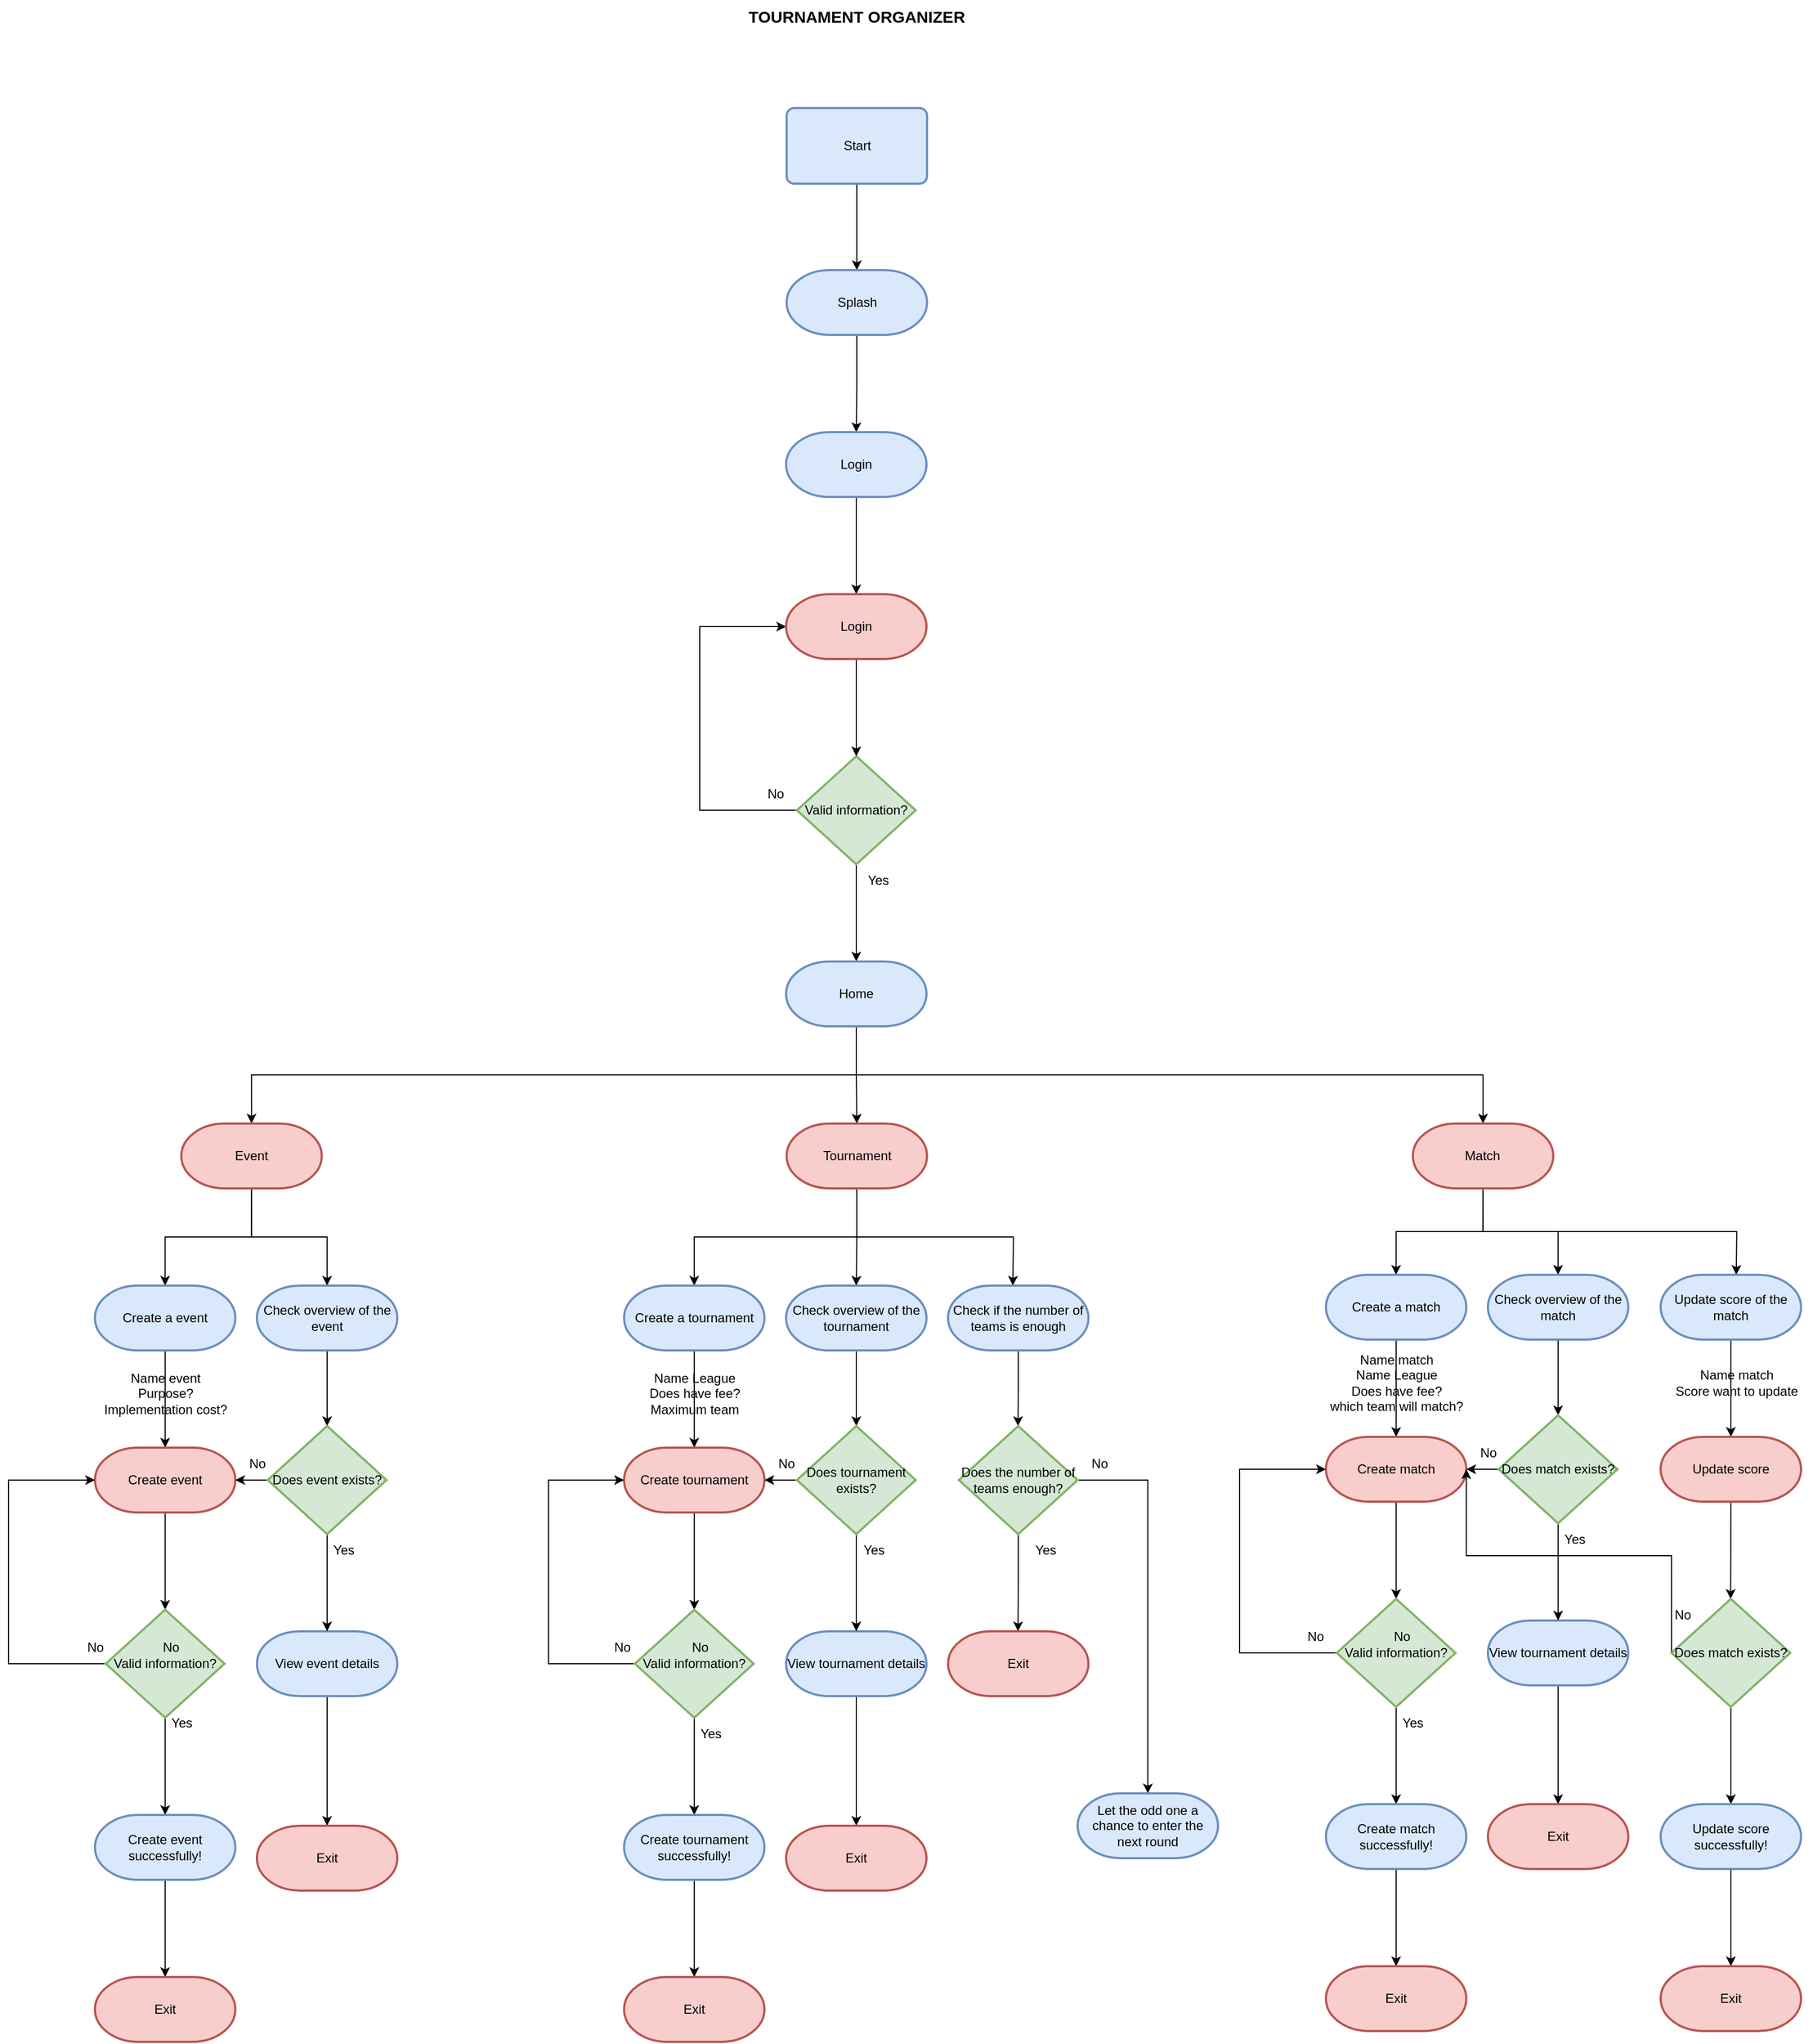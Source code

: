 <mxfile version="21.1.7" type="github">
  <diagram name="Page-1" id="GeRozXnJejvfCvaCAolX">
    <mxGraphModel dx="2537" dy="899" grid="1" gridSize="10" guides="1" tooltips="1" connect="1" arrows="1" fold="1" page="1" pageScale="1" pageWidth="850" pageHeight="1100" math="0" shadow="0">
      <root>
        <mxCell id="0" />
        <mxCell id="1" parent="0" />
        <mxCell id="VJVuNcSgWlH3RRMYubbN-1" value="&lt;span style=&quot;font-size: 15px;&quot;&gt;&lt;b&gt;TOURNAMENT ORGANIZER&lt;/b&gt;&lt;/span&gt;" style="text;whiteSpace=wrap;html=1;align=center;" vertex="1" parent="1">
          <mxGeometry x="298" y="40" width="255" height="40" as="geometry" />
        </mxCell>
        <mxCell id="VJVuNcSgWlH3RRMYubbN-7" style="edgeStyle=orthogonalEdgeStyle;rounded=0;orthogonalLoop=1;jettySize=auto;html=1;exitX=0.5;exitY=1;exitDx=0;exitDy=0;entryX=0.5;entryY=0;entryDx=0;entryDy=0;entryPerimeter=0;" edge="1" parent="1" source="VJVuNcSgWlH3RRMYubbN-2" target="VJVuNcSgWlH3RRMYubbN-3">
          <mxGeometry relative="1" as="geometry" />
        </mxCell>
        <mxCell id="VJVuNcSgWlH3RRMYubbN-2" value="Start" style="rounded=1;whiteSpace=wrap;html=1;absoluteArcSize=1;arcSize=14;strokeWidth=2;fillColor=#dae8fc;strokeColor=#6c8ebf;" vertex="1" parent="1">
          <mxGeometry x="360.5" y="140" width="130" height="70" as="geometry" />
        </mxCell>
        <mxCell id="VJVuNcSgWlH3RRMYubbN-8" style="edgeStyle=orthogonalEdgeStyle;rounded=0;orthogonalLoop=1;jettySize=auto;html=1;exitX=0.5;exitY=1;exitDx=0;exitDy=0;exitPerimeter=0;" edge="1" parent="1" source="VJVuNcSgWlH3RRMYubbN-3" target="VJVuNcSgWlH3RRMYubbN-4">
          <mxGeometry relative="1" as="geometry" />
        </mxCell>
        <mxCell id="VJVuNcSgWlH3RRMYubbN-3" value="Splash" style="strokeWidth=2;html=1;shape=mxgraph.flowchart.terminator;whiteSpace=wrap;fillColor=#dae8fc;strokeColor=#6c8ebf;" vertex="1" parent="1">
          <mxGeometry x="360.5" y="290" width="130" height="60" as="geometry" />
        </mxCell>
        <mxCell id="VJVuNcSgWlH3RRMYubbN-9" style="edgeStyle=orthogonalEdgeStyle;rounded=0;orthogonalLoop=1;jettySize=auto;html=1;exitX=0.5;exitY=1;exitDx=0;exitDy=0;exitPerimeter=0;" edge="1" parent="1" source="VJVuNcSgWlH3RRMYubbN-4" target="VJVuNcSgWlH3RRMYubbN-6">
          <mxGeometry relative="1" as="geometry" />
        </mxCell>
        <mxCell id="VJVuNcSgWlH3RRMYubbN-4" value="Login" style="strokeWidth=2;html=1;shape=mxgraph.flowchart.terminator;whiteSpace=wrap;fillColor=#dae8fc;strokeColor=#6c8ebf;" vertex="1" parent="1">
          <mxGeometry x="360" y="440" width="130" height="60" as="geometry" />
        </mxCell>
        <mxCell id="VJVuNcSgWlH3RRMYubbN-12" style="edgeStyle=orthogonalEdgeStyle;rounded=0;orthogonalLoop=1;jettySize=auto;html=1;exitX=0;exitY=0.5;exitDx=0;exitDy=0;exitPerimeter=0;entryX=0;entryY=0.5;entryDx=0;entryDy=0;entryPerimeter=0;" edge="1" parent="1" source="VJVuNcSgWlH3RRMYubbN-5" target="VJVuNcSgWlH3RRMYubbN-6">
          <mxGeometry relative="1" as="geometry">
            <Array as="points">
              <mxPoint x="280" y="790" />
              <mxPoint x="280" y="620" />
            </Array>
          </mxGeometry>
        </mxCell>
        <mxCell id="VJVuNcSgWlH3RRMYubbN-13" style="edgeStyle=orthogonalEdgeStyle;rounded=0;orthogonalLoop=1;jettySize=auto;html=1;exitX=0.5;exitY=1;exitDx=0;exitDy=0;exitPerimeter=0;entryX=0.5;entryY=0;entryDx=0;entryDy=0;entryPerimeter=0;" edge="1" parent="1" source="VJVuNcSgWlH3RRMYubbN-5" target="VJVuNcSgWlH3RRMYubbN-11">
          <mxGeometry relative="1" as="geometry" />
        </mxCell>
        <mxCell id="VJVuNcSgWlH3RRMYubbN-5" value="Valid information?" style="strokeWidth=2;html=1;shape=mxgraph.flowchart.decision;whiteSpace=wrap;fillColor=#d5e8d4;strokeColor=#82b366;" vertex="1" parent="1">
          <mxGeometry x="370" y="740" width="110" height="100" as="geometry" />
        </mxCell>
        <mxCell id="VJVuNcSgWlH3RRMYubbN-10" style="edgeStyle=orthogonalEdgeStyle;rounded=0;orthogonalLoop=1;jettySize=auto;html=1;exitX=0.5;exitY=1;exitDx=0;exitDy=0;exitPerimeter=0;entryX=0.5;entryY=0;entryDx=0;entryDy=0;entryPerimeter=0;" edge="1" parent="1" source="VJVuNcSgWlH3RRMYubbN-6" target="VJVuNcSgWlH3RRMYubbN-5">
          <mxGeometry relative="1" as="geometry" />
        </mxCell>
        <mxCell id="VJVuNcSgWlH3RRMYubbN-6" value="Login" style="strokeWidth=2;html=1;shape=mxgraph.flowchart.terminator;whiteSpace=wrap;fillColor=#f8cecc;strokeColor=#b85450;" vertex="1" parent="1">
          <mxGeometry x="360" y="590" width="130" height="60" as="geometry" />
        </mxCell>
        <mxCell id="VJVuNcSgWlH3RRMYubbN-19" style="edgeStyle=orthogonalEdgeStyle;rounded=0;orthogonalLoop=1;jettySize=auto;html=1;exitX=0.5;exitY=1;exitDx=0;exitDy=0;exitPerimeter=0;" edge="1" parent="1" source="VJVuNcSgWlH3RRMYubbN-11" target="VJVuNcSgWlH3RRMYubbN-17">
          <mxGeometry relative="1" as="geometry" />
        </mxCell>
        <mxCell id="VJVuNcSgWlH3RRMYubbN-98" style="edgeStyle=orthogonalEdgeStyle;rounded=0;orthogonalLoop=1;jettySize=auto;html=1;exitX=0.5;exitY=1;exitDx=0;exitDy=0;exitPerimeter=0;entryX=0.5;entryY=0;entryDx=0;entryDy=0;entryPerimeter=0;" edge="1" parent="1" source="VJVuNcSgWlH3RRMYubbN-11" target="VJVuNcSgWlH3RRMYubbN-72">
          <mxGeometry relative="1" as="geometry" />
        </mxCell>
        <mxCell id="VJVuNcSgWlH3RRMYubbN-126" style="edgeStyle=orthogonalEdgeStyle;rounded=0;orthogonalLoop=1;jettySize=auto;html=1;exitX=0.5;exitY=1;exitDx=0;exitDy=0;exitPerimeter=0;" edge="1" parent="1" source="VJVuNcSgWlH3RRMYubbN-11" target="VJVuNcSgWlH3RRMYubbN-101">
          <mxGeometry relative="1" as="geometry" />
        </mxCell>
        <mxCell id="VJVuNcSgWlH3RRMYubbN-11" value="Home" style="strokeWidth=2;html=1;shape=mxgraph.flowchart.terminator;whiteSpace=wrap;fillColor=#dae8fc;strokeColor=#6c8ebf;" vertex="1" parent="1">
          <mxGeometry x="360" y="930" width="130" height="60" as="geometry" />
        </mxCell>
        <mxCell id="VJVuNcSgWlH3RRMYubbN-14" value="No" style="text;html=1;align=center;verticalAlign=middle;resizable=0;points=[];autosize=1;strokeColor=none;fillColor=none;" vertex="1" parent="1">
          <mxGeometry x="330" y="760" width="40" height="30" as="geometry" />
        </mxCell>
        <mxCell id="VJVuNcSgWlH3RRMYubbN-15" value="Yes" style="text;html=1;align=center;verticalAlign=middle;resizable=0;points=[];autosize=1;strokeColor=none;fillColor=none;" vertex="1" parent="1">
          <mxGeometry x="425" y="840" width="40" height="30" as="geometry" />
        </mxCell>
        <mxCell id="VJVuNcSgWlH3RRMYubbN-57" style="edgeStyle=orthogonalEdgeStyle;rounded=0;orthogonalLoop=1;jettySize=auto;html=1;exitX=0.5;exitY=1;exitDx=0;exitDy=0;exitPerimeter=0;" edge="1" parent="1" source="VJVuNcSgWlH3RRMYubbN-17" target="VJVuNcSgWlH3RRMYubbN-23">
          <mxGeometry relative="1" as="geometry" />
        </mxCell>
        <mxCell id="VJVuNcSgWlH3RRMYubbN-146" style="edgeStyle=orthogonalEdgeStyle;rounded=0;orthogonalLoop=1;jettySize=auto;html=1;exitX=0.5;exitY=1;exitDx=0;exitDy=0;exitPerimeter=0;" edge="1" parent="1" source="VJVuNcSgWlH3RRMYubbN-17" target="VJVuNcSgWlH3RRMYubbN-58">
          <mxGeometry relative="1" as="geometry" />
        </mxCell>
        <mxCell id="VJVuNcSgWlH3RRMYubbN-147" style="edgeStyle=orthogonalEdgeStyle;rounded=0;orthogonalLoop=1;jettySize=auto;html=1;exitX=0.5;exitY=1;exitDx=0;exitDy=0;exitPerimeter=0;" edge="1" parent="1" source="VJVuNcSgWlH3RRMYubbN-17">
          <mxGeometry relative="1" as="geometry">
            <mxPoint x="570" y="1230" as="targetPoint" />
          </mxGeometry>
        </mxCell>
        <mxCell id="VJVuNcSgWlH3RRMYubbN-17" value="Tournament" style="strokeWidth=2;html=1;shape=mxgraph.flowchart.terminator;whiteSpace=wrap;fillColor=#f8cecc;strokeColor=#b85450;" vertex="1" parent="1">
          <mxGeometry x="360.5" y="1080" width="130" height="60" as="geometry" />
        </mxCell>
        <mxCell id="VJVuNcSgWlH3RRMYubbN-25" style="edgeStyle=orthogonalEdgeStyle;rounded=0;orthogonalLoop=1;jettySize=auto;html=1;exitX=0.5;exitY=1;exitDx=0;exitDy=0;exitPerimeter=0;entryX=0.5;entryY=0;entryDx=0;entryDy=0;entryPerimeter=0;" edge="1" parent="1" source="VJVuNcSgWlH3RRMYubbN-23" target="VJVuNcSgWlH3RRMYubbN-24">
          <mxGeometry relative="1" as="geometry" />
        </mxCell>
        <mxCell id="VJVuNcSgWlH3RRMYubbN-23" value="Create a tournament" style="strokeWidth=2;html=1;shape=mxgraph.flowchart.terminator;whiteSpace=wrap;fillColor=#dae8fc;strokeColor=#6c8ebf;" vertex="1" parent="1">
          <mxGeometry x="209.94" y="1230" width="130" height="60" as="geometry" />
        </mxCell>
        <mxCell id="VJVuNcSgWlH3RRMYubbN-28" style="edgeStyle=orthogonalEdgeStyle;rounded=0;orthogonalLoop=1;jettySize=auto;html=1;exitX=0.5;exitY=1;exitDx=0;exitDy=0;exitPerimeter=0;" edge="1" parent="1" source="VJVuNcSgWlH3RRMYubbN-24" target="VJVuNcSgWlH3RRMYubbN-27">
          <mxGeometry relative="1" as="geometry" />
        </mxCell>
        <mxCell id="VJVuNcSgWlH3RRMYubbN-24" value="Create tournament" style="strokeWidth=2;html=1;shape=mxgraph.flowchart.terminator;whiteSpace=wrap;fillColor=#f8cecc;strokeColor=#b85450;" vertex="1" parent="1">
          <mxGeometry x="209.94" y="1380" width="130" height="60" as="geometry" />
        </mxCell>
        <mxCell id="VJVuNcSgWlH3RRMYubbN-26" value="Name League&lt;br&gt;Does have fee?&lt;br&gt;Maximum team" style="text;html=1;align=center;verticalAlign=middle;resizable=0;points=[];autosize=1;strokeColor=none;fillColor=none;" vertex="1" parent="1">
          <mxGeometry x="219.94" y="1300" width="110" height="60" as="geometry" />
        </mxCell>
        <mxCell id="VJVuNcSgWlH3RRMYubbN-32" style="edgeStyle=orthogonalEdgeStyle;rounded=0;orthogonalLoop=1;jettySize=auto;html=1;exitX=0.5;exitY=1;exitDx=0;exitDy=0;exitPerimeter=0;" edge="1" parent="1" source="VJVuNcSgWlH3RRMYubbN-27" target="VJVuNcSgWlH3RRMYubbN-31">
          <mxGeometry relative="1" as="geometry" />
        </mxCell>
        <mxCell id="VJVuNcSgWlH3RRMYubbN-96" style="edgeStyle=orthogonalEdgeStyle;rounded=0;orthogonalLoop=1;jettySize=auto;html=1;exitX=0;exitY=0.5;exitDx=0;exitDy=0;exitPerimeter=0;entryX=0;entryY=0.5;entryDx=0;entryDy=0;entryPerimeter=0;" edge="1" parent="1" source="VJVuNcSgWlH3RRMYubbN-27" target="VJVuNcSgWlH3RRMYubbN-24">
          <mxGeometry relative="1" as="geometry">
            <Array as="points">
              <mxPoint x="139.94" y="1580" />
              <mxPoint x="139.94" y="1410" />
            </Array>
          </mxGeometry>
        </mxCell>
        <mxCell id="VJVuNcSgWlH3RRMYubbN-27" value="Valid information?" style="strokeWidth=2;html=1;shape=mxgraph.flowchart.decision;whiteSpace=wrap;fillColor=#d5e8d4;strokeColor=#82b366;" vertex="1" parent="1">
          <mxGeometry x="219.94" y="1530" width="110" height="100" as="geometry" />
        </mxCell>
        <mxCell id="VJVuNcSgWlH3RRMYubbN-30" value="No" style="text;html=1;align=center;verticalAlign=middle;resizable=0;points=[];autosize=1;strokeColor=none;fillColor=none;" vertex="1" parent="1">
          <mxGeometry x="259.94" y="1550" width="40" height="30" as="geometry" />
        </mxCell>
        <mxCell id="VJVuNcSgWlH3RRMYubbN-55" style="edgeStyle=orthogonalEdgeStyle;rounded=0;orthogonalLoop=1;jettySize=auto;html=1;exitX=0.5;exitY=1;exitDx=0;exitDy=0;exitPerimeter=0;entryX=0.5;entryY=0;entryDx=0;entryDy=0;entryPerimeter=0;" edge="1" parent="1" source="VJVuNcSgWlH3RRMYubbN-31" target="VJVuNcSgWlH3RRMYubbN-35">
          <mxGeometry relative="1" as="geometry" />
        </mxCell>
        <mxCell id="VJVuNcSgWlH3RRMYubbN-31" value="Create tournament successfully!" style="strokeWidth=2;html=1;shape=mxgraph.flowchart.terminator;whiteSpace=wrap;fillColor=#dae8fc;strokeColor=#6c8ebf;" vertex="1" parent="1">
          <mxGeometry x="209.94" y="1720" width="130" height="60" as="geometry" />
        </mxCell>
        <mxCell id="VJVuNcSgWlH3RRMYubbN-33" value="Yes" style="text;html=1;align=center;verticalAlign=middle;resizable=0;points=[];autosize=1;strokeColor=none;fillColor=none;" vertex="1" parent="1">
          <mxGeometry x="269.94" y="1630" width="40" height="30" as="geometry" />
        </mxCell>
        <mxCell id="VJVuNcSgWlH3RRMYubbN-35" value="Exit" style="strokeWidth=2;html=1;shape=mxgraph.flowchart.terminator;whiteSpace=wrap;fillColor=#f8cecc;strokeColor=#b85450;" vertex="1" parent="1">
          <mxGeometry x="209.94" y="1870" width="130" height="60" as="geometry" />
        </mxCell>
        <mxCell id="VJVuNcSgWlH3RRMYubbN-63" style="edgeStyle=orthogonalEdgeStyle;rounded=0;orthogonalLoop=1;jettySize=auto;html=1;exitX=0.5;exitY=1;exitDx=0;exitDy=0;exitPerimeter=0;entryX=0.5;entryY=0;entryDx=0;entryDy=0;entryPerimeter=0;" edge="1" parent="1" source="VJVuNcSgWlH3RRMYubbN-58" target="VJVuNcSgWlH3RRMYubbN-62">
          <mxGeometry relative="1" as="geometry" />
        </mxCell>
        <mxCell id="VJVuNcSgWlH3RRMYubbN-58" value="Check overview of the tournament" style="strokeWidth=2;html=1;shape=mxgraph.flowchart.terminator;whiteSpace=wrap;fillColor=#dae8fc;strokeColor=#6c8ebf;" vertex="1" parent="1">
          <mxGeometry x="360" y="1230" width="130" height="60" as="geometry" />
        </mxCell>
        <mxCell id="VJVuNcSgWlH3RRMYubbN-69" style="edgeStyle=orthogonalEdgeStyle;rounded=0;orthogonalLoop=1;jettySize=auto;html=1;entryX=0.5;entryY=0;entryDx=0;entryDy=0;entryPerimeter=0;" edge="1" parent="1" source="VJVuNcSgWlH3RRMYubbN-60" target="VJVuNcSgWlH3RRMYubbN-68">
          <mxGeometry relative="1" as="geometry" />
        </mxCell>
        <mxCell id="VJVuNcSgWlH3RRMYubbN-60" value="View tournament details" style="strokeWidth=2;html=1;shape=mxgraph.flowchart.terminator;whiteSpace=wrap;fillColor=#dae8fc;strokeColor=#6c8ebf;" vertex="1" parent="1">
          <mxGeometry x="360" y="1550" width="130" height="60" as="geometry" />
        </mxCell>
        <mxCell id="VJVuNcSgWlH3RRMYubbN-64" style="edgeStyle=orthogonalEdgeStyle;rounded=0;orthogonalLoop=1;jettySize=auto;html=1;exitX=0.5;exitY=1;exitDx=0;exitDy=0;exitPerimeter=0;" edge="1" parent="1" source="VJVuNcSgWlH3RRMYubbN-62" target="VJVuNcSgWlH3RRMYubbN-60">
          <mxGeometry relative="1" as="geometry" />
        </mxCell>
        <mxCell id="VJVuNcSgWlH3RRMYubbN-65" style="edgeStyle=orthogonalEdgeStyle;rounded=0;orthogonalLoop=1;jettySize=auto;html=1;exitX=0;exitY=0.5;exitDx=0;exitDy=0;exitPerimeter=0;entryX=1;entryY=0.5;entryDx=0;entryDy=0;entryPerimeter=0;" edge="1" parent="1" source="VJVuNcSgWlH3RRMYubbN-62" target="VJVuNcSgWlH3RRMYubbN-24">
          <mxGeometry relative="1" as="geometry" />
        </mxCell>
        <mxCell id="VJVuNcSgWlH3RRMYubbN-62" value="Does tournament exists?" style="strokeWidth=2;html=1;shape=mxgraph.flowchart.decision;whiteSpace=wrap;fillColor=#d5e8d4;strokeColor=#82b366;" vertex="1" parent="1">
          <mxGeometry x="370" y="1360" width="110" height="100" as="geometry" />
        </mxCell>
        <mxCell id="VJVuNcSgWlH3RRMYubbN-66" value="No" style="text;html=1;align=center;verticalAlign=middle;resizable=0;points=[];autosize=1;strokeColor=none;fillColor=none;" vertex="1" parent="1">
          <mxGeometry x="339.94" y="1380" width="40" height="30" as="geometry" />
        </mxCell>
        <mxCell id="VJVuNcSgWlH3RRMYubbN-67" value="Yes" style="text;html=1;align=center;verticalAlign=middle;resizable=0;points=[];autosize=1;strokeColor=none;fillColor=none;" vertex="1" parent="1">
          <mxGeometry x="420.5" y="1460" width="40" height="30" as="geometry" />
        </mxCell>
        <mxCell id="VJVuNcSgWlH3RRMYubbN-68" value="Exit" style="strokeWidth=2;html=1;shape=mxgraph.flowchart.terminator;whiteSpace=wrap;fillColor=#f8cecc;strokeColor=#b85450;" vertex="1" parent="1">
          <mxGeometry x="360" y="1730" width="130" height="60" as="geometry" />
        </mxCell>
        <mxCell id="VJVuNcSgWlH3RRMYubbN-70" style="edgeStyle=orthogonalEdgeStyle;rounded=0;orthogonalLoop=1;jettySize=auto;html=1;exitX=0.5;exitY=1;exitDx=0;exitDy=0;exitPerimeter=0;" edge="1" parent="1" source="VJVuNcSgWlH3RRMYubbN-72" target="VJVuNcSgWlH3RRMYubbN-74">
          <mxGeometry relative="1" as="geometry" />
        </mxCell>
        <mxCell id="VJVuNcSgWlH3RRMYubbN-71" style="edgeStyle=orthogonalEdgeStyle;rounded=0;orthogonalLoop=1;jettySize=auto;html=1;exitX=0.5;exitY=1;exitDx=0;exitDy=0;exitPerimeter=0;" edge="1" parent="1" source="VJVuNcSgWlH3RRMYubbN-72" target="VJVuNcSgWlH3RRMYubbN-87">
          <mxGeometry relative="1" as="geometry" />
        </mxCell>
        <mxCell id="VJVuNcSgWlH3RRMYubbN-72" value="Event" style="strokeWidth=2;html=1;shape=mxgraph.flowchart.terminator;whiteSpace=wrap;fillColor=#f8cecc;strokeColor=#b85450;" vertex="1" parent="1">
          <mxGeometry x="-200.06" y="1080" width="130" height="60" as="geometry" />
        </mxCell>
        <mxCell id="VJVuNcSgWlH3RRMYubbN-73" style="edgeStyle=orthogonalEdgeStyle;rounded=0;orthogonalLoop=1;jettySize=auto;html=1;exitX=0.5;exitY=1;exitDx=0;exitDy=0;exitPerimeter=0;entryX=0.5;entryY=0;entryDx=0;entryDy=0;entryPerimeter=0;" edge="1" parent="1" source="VJVuNcSgWlH3RRMYubbN-74" target="VJVuNcSgWlH3RRMYubbN-76">
          <mxGeometry relative="1" as="geometry" />
        </mxCell>
        <mxCell id="VJVuNcSgWlH3RRMYubbN-74" value="Create a event" style="strokeWidth=2;html=1;shape=mxgraph.flowchart.terminator;whiteSpace=wrap;fillColor=#dae8fc;strokeColor=#6c8ebf;" vertex="1" parent="1">
          <mxGeometry x="-280.06" y="1230" width="130" height="60" as="geometry" />
        </mxCell>
        <mxCell id="VJVuNcSgWlH3RRMYubbN-75" style="edgeStyle=orthogonalEdgeStyle;rounded=0;orthogonalLoop=1;jettySize=auto;html=1;exitX=0.5;exitY=1;exitDx=0;exitDy=0;exitPerimeter=0;" edge="1" parent="1" source="VJVuNcSgWlH3RRMYubbN-76" target="VJVuNcSgWlH3RRMYubbN-80">
          <mxGeometry relative="1" as="geometry" />
        </mxCell>
        <mxCell id="VJVuNcSgWlH3RRMYubbN-76" value="Create event" style="strokeWidth=2;html=1;shape=mxgraph.flowchart.terminator;whiteSpace=wrap;fillColor=#f8cecc;strokeColor=#b85450;" vertex="1" parent="1">
          <mxGeometry x="-280.06" y="1380" width="130" height="60" as="geometry" />
        </mxCell>
        <mxCell id="VJVuNcSgWlH3RRMYubbN-77" value="Name event&lt;br&gt;Purpose?&lt;br&gt;Implementation cost?" style="text;html=1;align=center;verticalAlign=middle;resizable=0;points=[];autosize=1;strokeColor=none;fillColor=none;" vertex="1" parent="1">
          <mxGeometry x="-285.06" y="1300" width="140" height="60" as="geometry" />
        </mxCell>
        <mxCell id="VJVuNcSgWlH3RRMYubbN-78" style="edgeStyle=orthogonalEdgeStyle;rounded=0;orthogonalLoop=1;jettySize=auto;html=1;exitX=0;exitY=0.5;exitDx=0;exitDy=0;exitPerimeter=0;entryX=0;entryY=0.5;entryDx=0;entryDy=0;entryPerimeter=0;" edge="1" parent="1" source="VJVuNcSgWlH3RRMYubbN-80" target="VJVuNcSgWlH3RRMYubbN-76">
          <mxGeometry relative="1" as="geometry">
            <Array as="points">
              <mxPoint x="-360.06" y="1580" />
              <mxPoint x="-360.06" y="1410" />
            </Array>
          </mxGeometry>
        </mxCell>
        <mxCell id="VJVuNcSgWlH3RRMYubbN-79" style="edgeStyle=orthogonalEdgeStyle;rounded=0;orthogonalLoop=1;jettySize=auto;html=1;exitX=0.5;exitY=1;exitDx=0;exitDy=0;exitPerimeter=0;" edge="1" parent="1" source="VJVuNcSgWlH3RRMYubbN-80" target="VJVuNcSgWlH3RRMYubbN-83">
          <mxGeometry relative="1" as="geometry" />
        </mxCell>
        <mxCell id="VJVuNcSgWlH3RRMYubbN-80" value="Valid information?" style="strokeWidth=2;html=1;shape=mxgraph.flowchart.decision;whiteSpace=wrap;fillColor=#d5e8d4;strokeColor=#82b366;" vertex="1" parent="1">
          <mxGeometry x="-270.06" y="1530" width="110" height="100" as="geometry" />
        </mxCell>
        <mxCell id="VJVuNcSgWlH3RRMYubbN-81" value="No" style="text;html=1;align=center;verticalAlign=middle;resizable=0;points=[];autosize=1;strokeColor=none;fillColor=none;" vertex="1" parent="1">
          <mxGeometry x="-230.06" y="1550" width="40" height="30" as="geometry" />
        </mxCell>
        <mxCell id="VJVuNcSgWlH3RRMYubbN-82" style="edgeStyle=orthogonalEdgeStyle;rounded=0;orthogonalLoop=1;jettySize=auto;html=1;exitX=0.5;exitY=1;exitDx=0;exitDy=0;exitPerimeter=0;entryX=0.5;entryY=0;entryDx=0;entryDy=0;entryPerimeter=0;" edge="1" parent="1" source="VJVuNcSgWlH3RRMYubbN-83" target="VJVuNcSgWlH3RRMYubbN-85">
          <mxGeometry relative="1" as="geometry" />
        </mxCell>
        <mxCell id="VJVuNcSgWlH3RRMYubbN-83" value="Create event successfully!" style="strokeWidth=2;html=1;shape=mxgraph.flowchart.terminator;whiteSpace=wrap;fillColor=#dae8fc;strokeColor=#6c8ebf;" vertex="1" parent="1">
          <mxGeometry x="-280.06" y="1720" width="130" height="60" as="geometry" />
        </mxCell>
        <mxCell id="VJVuNcSgWlH3RRMYubbN-84" value="Yes" style="text;html=1;align=center;verticalAlign=middle;resizable=0;points=[];autosize=1;strokeColor=none;fillColor=none;" vertex="1" parent="1">
          <mxGeometry x="-220.06" y="1620" width="40" height="30" as="geometry" />
        </mxCell>
        <mxCell id="VJVuNcSgWlH3RRMYubbN-85" value="Exit" style="strokeWidth=2;html=1;shape=mxgraph.flowchart.terminator;whiteSpace=wrap;fillColor=#f8cecc;strokeColor=#b85450;" vertex="1" parent="1">
          <mxGeometry x="-280.06" y="1870" width="130" height="60" as="geometry" />
        </mxCell>
        <mxCell id="VJVuNcSgWlH3RRMYubbN-86" style="edgeStyle=orthogonalEdgeStyle;rounded=0;orthogonalLoop=1;jettySize=auto;html=1;exitX=0.5;exitY=1;exitDx=0;exitDy=0;exitPerimeter=0;entryX=0.5;entryY=0;entryDx=0;entryDy=0;entryPerimeter=0;" edge="1" parent="1" source="VJVuNcSgWlH3RRMYubbN-87" target="VJVuNcSgWlH3RRMYubbN-92">
          <mxGeometry relative="1" as="geometry" />
        </mxCell>
        <mxCell id="VJVuNcSgWlH3RRMYubbN-87" value="Check overview of the event" style="strokeWidth=2;html=1;shape=mxgraph.flowchart.terminator;whiteSpace=wrap;fillColor=#dae8fc;strokeColor=#6c8ebf;" vertex="1" parent="1">
          <mxGeometry x="-130.06" y="1230" width="130" height="60" as="geometry" />
        </mxCell>
        <mxCell id="VJVuNcSgWlH3RRMYubbN-88" style="edgeStyle=orthogonalEdgeStyle;rounded=0;orthogonalLoop=1;jettySize=auto;html=1;entryX=0.5;entryY=0;entryDx=0;entryDy=0;entryPerimeter=0;" edge="1" parent="1" source="VJVuNcSgWlH3RRMYubbN-89" target="VJVuNcSgWlH3RRMYubbN-95">
          <mxGeometry relative="1" as="geometry" />
        </mxCell>
        <mxCell id="VJVuNcSgWlH3RRMYubbN-89" value="View event details" style="strokeWidth=2;html=1;shape=mxgraph.flowchart.terminator;whiteSpace=wrap;fillColor=#dae8fc;strokeColor=#6c8ebf;" vertex="1" parent="1">
          <mxGeometry x="-130.06" y="1550" width="130" height="60" as="geometry" />
        </mxCell>
        <mxCell id="VJVuNcSgWlH3RRMYubbN-90" style="edgeStyle=orthogonalEdgeStyle;rounded=0;orthogonalLoop=1;jettySize=auto;html=1;exitX=0.5;exitY=1;exitDx=0;exitDy=0;exitPerimeter=0;" edge="1" parent="1" source="VJVuNcSgWlH3RRMYubbN-92" target="VJVuNcSgWlH3RRMYubbN-89">
          <mxGeometry relative="1" as="geometry" />
        </mxCell>
        <mxCell id="VJVuNcSgWlH3RRMYubbN-91" style="edgeStyle=orthogonalEdgeStyle;rounded=0;orthogonalLoop=1;jettySize=auto;html=1;exitX=0;exitY=0.5;exitDx=0;exitDy=0;exitPerimeter=0;entryX=1;entryY=0.5;entryDx=0;entryDy=0;entryPerimeter=0;" edge="1" parent="1" source="VJVuNcSgWlH3RRMYubbN-92" target="VJVuNcSgWlH3RRMYubbN-76">
          <mxGeometry relative="1" as="geometry" />
        </mxCell>
        <mxCell id="VJVuNcSgWlH3RRMYubbN-92" value="Does event exists?" style="strokeWidth=2;html=1;shape=mxgraph.flowchart.decision;whiteSpace=wrap;fillColor=#d5e8d4;strokeColor=#82b366;" vertex="1" parent="1">
          <mxGeometry x="-120.06" y="1360" width="110" height="100" as="geometry" />
        </mxCell>
        <mxCell id="VJVuNcSgWlH3RRMYubbN-93" value="No" style="text;html=1;align=center;verticalAlign=middle;resizable=0;points=[];autosize=1;strokeColor=none;fillColor=none;" vertex="1" parent="1">
          <mxGeometry x="-150.06" y="1380" width="40" height="30" as="geometry" />
        </mxCell>
        <mxCell id="VJVuNcSgWlH3RRMYubbN-94" value="Yes" style="text;html=1;align=center;verticalAlign=middle;resizable=0;points=[];autosize=1;strokeColor=none;fillColor=none;" vertex="1" parent="1">
          <mxGeometry x="-69.56" y="1460" width="40" height="30" as="geometry" />
        </mxCell>
        <mxCell id="VJVuNcSgWlH3RRMYubbN-95" value="Exit" style="strokeWidth=2;html=1;shape=mxgraph.flowchart.terminator;whiteSpace=wrap;fillColor=#f8cecc;strokeColor=#b85450;" vertex="1" parent="1">
          <mxGeometry x="-130.06" y="1730" width="130" height="60" as="geometry" />
        </mxCell>
        <mxCell id="VJVuNcSgWlH3RRMYubbN-97" value="No" style="text;html=1;align=center;verticalAlign=middle;resizable=0;points=[];autosize=1;strokeColor=none;fillColor=none;" vertex="1" parent="1">
          <mxGeometry x="187.94" y="1550" width="40" height="30" as="geometry" />
        </mxCell>
        <mxCell id="VJVuNcSgWlH3RRMYubbN-99" style="edgeStyle=orthogonalEdgeStyle;rounded=0;orthogonalLoop=1;jettySize=auto;html=1;exitX=0.5;exitY=1;exitDx=0;exitDy=0;exitPerimeter=0;" edge="1" parent="1" source="VJVuNcSgWlH3RRMYubbN-101" target="VJVuNcSgWlH3RRMYubbN-103">
          <mxGeometry relative="1" as="geometry" />
        </mxCell>
        <mxCell id="VJVuNcSgWlH3RRMYubbN-100" style="edgeStyle=orthogonalEdgeStyle;rounded=0;orthogonalLoop=1;jettySize=auto;html=1;exitX=0.5;exitY=1;exitDx=0;exitDy=0;exitPerimeter=0;" edge="1" parent="1" source="VJVuNcSgWlH3RRMYubbN-101" target="VJVuNcSgWlH3RRMYubbN-116">
          <mxGeometry relative="1" as="geometry" />
        </mxCell>
        <mxCell id="VJVuNcSgWlH3RRMYubbN-129" style="edgeStyle=orthogonalEdgeStyle;rounded=0;orthogonalLoop=1;jettySize=auto;html=1;exitX=0.5;exitY=1;exitDx=0;exitDy=0;exitPerimeter=0;" edge="1" parent="1" source="VJVuNcSgWlH3RRMYubbN-101">
          <mxGeometry relative="1" as="geometry">
            <mxPoint x="1239.94" y="1220" as="targetPoint" />
          </mxGeometry>
        </mxCell>
        <mxCell id="VJVuNcSgWlH3RRMYubbN-101" value="Match" style="strokeWidth=2;html=1;shape=mxgraph.flowchart.terminator;whiteSpace=wrap;fillColor=#f8cecc;strokeColor=#b85450;" vertex="1" parent="1">
          <mxGeometry x="940.44" y="1080" width="130" height="60" as="geometry" />
        </mxCell>
        <mxCell id="VJVuNcSgWlH3RRMYubbN-102" style="edgeStyle=orthogonalEdgeStyle;rounded=0;orthogonalLoop=1;jettySize=auto;html=1;exitX=0.5;exitY=1;exitDx=0;exitDy=0;exitPerimeter=0;entryX=0.5;entryY=0;entryDx=0;entryDy=0;entryPerimeter=0;" edge="1" parent="1" source="VJVuNcSgWlH3RRMYubbN-103" target="VJVuNcSgWlH3RRMYubbN-105">
          <mxGeometry relative="1" as="geometry" />
        </mxCell>
        <mxCell id="VJVuNcSgWlH3RRMYubbN-103" value="Create a match" style="strokeWidth=2;html=1;shape=mxgraph.flowchart.terminator;whiteSpace=wrap;fillColor=#dae8fc;strokeColor=#6c8ebf;" vertex="1" parent="1">
          <mxGeometry x="859.94" y="1220" width="130" height="60" as="geometry" />
        </mxCell>
        <mxCell id="VJVuNcSgWlH3RRMYubbN-104" style="edgeStyle=orthogonalEdgeStyle;rounded=0;orthogonalLoop=1;jettySize=auto;html=1;exitX=0.5;exitY=1;exitDx=0;exitDy=0;exitPerimeter=0;" edge="1" parent="1" source="VJVuNcSgWlH3RRMYubbN-105" target="VJVuNcSgWlH3RRMYubbN-109">
          <mxGeometry relative="1" as="geometry" />
        </mxCell>
        <mxCell id="VJVuNcSgWlH3RRMYubbN-105" value="Create match" style="strokeWidth=2;html=1;shape=mxgraph.flowchart.terminator;whiteSpace=wrap;fillColor=#f8cecc;strokeColor=#b85450;" vertex="1" parent="1">
          <mxGeometry x="859.94" y="1370" width="130" height="60" as="geometry" />
        </mxCell>
        <mxCell id="VJVuNcSgWlH3RRMYubbN-106" value="Name match&lt;br&gt;Name League&lt;br&gt;Does have fee?&lt;br&gt;which team will match?" style="text;html=1;align=center;verticalAlign=middle;resizable=0;points=[];autosize=1;strokeColor=none;fillColor=none;" vertex="1" parent="1">
          <mxGeometry x="849.94" y="1285" width="150" height="70" as="geometry" />
        </mxCell>
        <mxCell id="VJVuNcSgWlH3RRMYubbN-107" style="edgeStyle=orthogonalEdgeStyle;rounded=0;orthogonalLoop=1;jettySize=auto;html=1;exitX=0;exitY=0.5;exitDx=0;exitDy=0;exitPerimeter=0;entryX=0;entryY=0.5;entryDx=0;entryDy=0;entryPerimeter=0;" edge="1" parent="1" source="VJVuNcSgWlH3RRMYubbN-109" target="VJVuNcSgWlH3RRMYubbN-105">
          <mxGeometry relative="1" as="geometry">
            <Array as="points">
              <mxPoint x="779.94" y="1570" />
              <mxPoint x="779.94" y="1400" />
            </Array>
          </mxGeometry>
        </mxCell>
        <mxCell id="VJVuNcSgWlH3RRMYubbN-108" style="edgeStyle=orthogonalEdgeStyle;rounded=0;orthogonalLoop=1;jettySize=auto;html=1;exitX=0.5;exitY=1;exitDx=0;exitDy=0;exitPerimeter=0;" edge="1" parent="1" source="VJVuNcSgWlH3RRMYubbN-109" target="VJVuNcSgWlH3RRMYubbN-112">
          <mxGeometry relative="1" as="geometry" />
        </mxCell>
        <mxCell id="VJVuNcSgWlH3RRMYubbN-109" value="Valid information?" style="strokeWidth=2;html=1;shape=mxgraph.flowchart.decision;whiteSpace=wrap;fillColor=#d5e8d4;strokeColor=#82b366;" vertex="1" parent="1">
          <mxGeometry x="869.94" y="1520" width="110" height="100" as="geometry" />
        </mxCell>
        <mxCell id="VJVuNcSgWlH3RRMYubbN-110" value="No" style="text;html=1;align=center;verticalAlign=middle;resizable=0;points=[];autosize=1;strokeColor=none;fillColor=none;" vertex="1" parent="1">
          <mxGeometry x="909.94" y="1540" width="40" height="30" as="geometry" />
        </mxCell>
        <mxCell id="VJVuNcSgWlH3RRMYubbN-111" style="edgeStyle=orthogonalEdgeStyle;rounded=0;orthogonalLoop=1;jettySize=auto;html=1;exitX=0.5;exitY=1;exitDx=0;exitDy=0;exitPerimeter=0;entryX=0.5;entryY=0;entryDx=0;entryDy=0;entryPerimeter=0;" edge="1" parent="1" source="VJVuNcSgWlH3RRMYubbN-112" target="VJVuNcSgWlH3RRMYubbN-114">
          <mxGeometry relative="1" as="geometry" />
        </mxCell>
        <mxCell id="VJVuNcSgWlH3RRMYubbN-112" value="Create match successfully!" style="strokeWidth=2;html=1;shape=mxgraph.flowchart.terminator;whiteSpace=wrap;fillColor=#dae8fc;strokeColor=#6c8ebf;" vertex="1" parent="1">
          <mxGeometry x="859.94" y="1710" width="130" height="60" as="geometry" />
        </mxCell>
        <mxCell id="VJVuNcSgWlH3RRMYubbN-113" value="Yes" style="text;html=1;align=center;verticalAlign=middle;resizable=0;points=[];autosize=1;strokeColor=none;fillColor=none;" vertex="1" parent="1">
          <mxGeometry x="919.94" y="1620" width="40" height="30" as="geometry" />
        </mxCell>
        <mxCell id="VJVuNcSgWlH3RRMYubbN-114" value="Exit" style="strokeWidth=2;html=1;shape=mxgraph.flowchart.terminator;whiteSpace=wrap;fillColor=#f8cecc;strokeColor=#b85450;" vertex="1" parent="1">
          <mxGeometry x="859.94" y="1860" width="130" height="60" as="geometry" />
        </mxCell>
        <mxCell id="VJVuNcSgWlH3RRMYubbN-115" style="edgeStyle=orthogonalEdgeStyle;rounded=0;orthogonalLoop=1;jettySize=auto;html=1;exitX=0.5;exitY=1;exitDx=0;exitDy=0;exitPerimeter=0;entryX=0.5;entryY=0;entryDx=0;entryDy=0;entryPerimeter=0;" edge="1" parent="1" source="VJVuNcSgWlH3RRMYubbN-116" target="VJVuNcSgWlH3RRMYubbN-121">
          <mxGeometry relative="1" as="geometry" />
        </mxCell>
        <mxCell id="VJVuNcSgWlH3RRMYubbN-116" value="Check overview of the match" style="strokeWidth=2;html=1;shape=mxgraph.flowchart.terminator;whiteSpace=wrap;fillColor=#dae8fc;strokeColor=#6c8ebf;" vertex="1" parent="1">
          <mxGeometry x="1009.94" y="1220" width="130" height="60" as="geometry" />
        </mxCell>
        <mxCell id="VJVuNcSgWlH3RRMYubbN-117" style="edgeStyle=orthogonalEdgeStyle;rounded=0;orthogonalLoop=1;jettySize=auto;html=1;entryX=0.5;entryY=0;entryDx=0;entryDy=0;entryPerimeter=0;" edge="1" parent="1" source="VJVuNcSgWlH3RRMYubbN-118" target="VJVuNcSgWlH3RRMYubbN-124">
          <mxGeometry relative="1" as="geometry" />
        </mxCell>
        <mxCell id="VJVuNcSgWlH3RRMYubbN-118" value="View tournament details" style="strokeWidth=2;html=1;shape=mxgraph.flowchart.terminator;whiteSpace=wrap;fillColor=#dae8fc;strokeColor=#6c8ebf;" vertex="1" parent="1">
          <mxGeometry x="1009.94" y="1540" width="130" height="60" as="geometry" />
        </mxCell>
        <mxCell id="VJVuNcSgWlH3RRMYubbN-119" style="edgeStyle=orthogonalEdgeStyle;rounded=0;orthogonalLoop=1;jettySize=auto;html=1;exitX=0.5;exitY=1;exitDx=0;exitDy=0;exitPerimeter=0;" edge="1" parent="1" source="VJVuNcSgWlH3RRMYubbN-121" target="VJVuNcSgWlH3RRMYubbN-118">
          <mxGeometry relative="1" as="geometry" />
        </mxCell>
        <mxCell id="VJVuNcSgWlH3RRMYubbN-120" style="edgeStyle=orthogonalEdgeStyle;rounded=0;orthogonalLoop=1;jettySize=auto;html=1;exitX=0;exitY=0.5;exitDx=0;exitDy=0;exitPerimeter=0;entryX=1;entryY=0.5;entryDx=0;entryDy=0;entryPerimeter=0;" edge="1" parent="1" source="VJVuNcSgWlH3RRMYubbN-121" target="VJVuNcSgWlH3RRMYubbN-105">
          <mxGeometry relative="1" as="geometry" />
        </mxCell>
        <mxCell id="VJVuNcSgWlH3RRMYubbN-121" value="Does match exists?" style="strokeWidth=2;html=1;shape=mxgraph.flowchart.decision;whiteSpace=wrap;fillColor=#d5e8d4;strokeColor=#82b366;" vertex="1" parent="1">
          <mxGeometry x="1019.94" y="1350" width="110" height="100" as="geometry" />
        </mxCell>
        <mxCell id="VJVuNcSgWlH3RRMYubbN-122" value="No" style="text;html=1;align=center;verticalAlign=middle;resizable=0;points=[];autosize=1;strokeColor=none;fillColor=none;" vertex="1" parent="1">
          <mxGeometry x="989.94" y="1370" width="40" height="30" as="geometry" />
        </mxCell>
        <mxCell id="VJVuNcSgWlH3RRMYubbN-123" value="Yes" style="text;html=1;align=center;verticalAlign=middle;resizable=0;points=[];autosize=1;strokeColor=none;fillColor=none;" vertex="1" parent="1">
          <mxGeometry x="1070.44" y="1450" width="40" height="30" as="geometry" />
        </mxCell>
        <mxCell id="VJVuNcSgWlH3RRMYubbN-124" value="Exit" style="strokeWidth=2;html=1;shape=mxgraph.flowchart.terminator;whiteSpace=wrap;fillColor=#f8cecc;strokeColor=#b85450;" vertex="1" parent="1">
          <mxGeometry x="1009.94" y="1710" width="130" height="60" as="geometry" />
        </mxCell>
        <mxCell id="VJVuNcSgWlH3RRMYubbN-127" value="No" style="text;html=1;align=center;verticalAlign=middle;resizable=0;points=[];autosize=1;strokeColor=none;fillColor=none;" vertex="1" parent="1">
          <mxGeometry x="-300.06" y="1550" width="40" height="30" as="geometry" />
        </mxCell>
        <mxCell id="VJVuNcSgWlH3RRMYubbN-128" value="No" style="text;html=1;align=center;verticalAlign=middle;resizable=0;points=[];autosize=1;strokeColor=none;fillColor=none;" vertex="1" parent="1">
          <mxGeometry x="829.94" y="1540" width="40" height="30" as="geometry" />
        </mxCell>
        <mxCell id="VJVuNcSgWlH3RRMYubbN-137" style="edgeStyle=orthogonalEdgeStyle;rounded=0;orthogonalLoop=1;jettySize=auto;html=1;exitX=0.5;exitY=1;exitDx=0;exitDy=0;exitPerimeter=0;" edge="1" parent="1" source="VJVuNcSgWlH3RRMYubbN-130" target="VJVuNcSgWlH3RRMYubbN-131">
          <mxGeometry relative="1" as="geometry" />
        </mxCell>
        <mxCell id="VJVuNcSgWlH3RRMYubbN-130" value="Update score of the match" style="strokeWidth=2;html=1;shape=mxgraph.flowchart.terminator;whiteSpace=wrap;fillColor=#dae8fc;strokeColor=#6c8ebf;" vertex="1" parent="1">
          <mxGeometry x="1169.94" y="1220" width="130" height="60" as="geometry" />
        </mxCell>
        <mxCell id="VJVuNcSgWlH3RRMYubbN-138" style="edgeStyle=orthogonalEdgeStyle;rounded=0;orthogonalLoop=1;jettySize=auto;html=1;exitX=0.5;exitY=1;exitDx=0;exitDy=0;exitPerimeter=0;" edge="1" parent="1" source="VJVuNcSgWlH3RRMYubbN-131">
          <mxGeometry relative="1" as="geometry">
            <mxPoint x="1234.705" y="1520" as="targetPoint" />
          </mxGeometry>
        </mxCell>
        <mxCell id="VJVuNcSgWlH3RRMYubbN-131" value="Update score" style="strokeWidth=2;html=1;shape=mxgraph.flowchart.terminator;whiteSpace=wrap;fillColor=#f8cecc;strokeColor=#b85450;" vertex="1" parent="1">
          <mxGeometry x="1169.94" y="1370" width="130" height="60" as="geometry" />
        </mxCell>
        <mxCell id="VJVuNcSgWlH3RRMYubbN-133" value="Name match&lt;br&gt;Score want to update" style="text;html=1;align=center;verticalAlign=middle;resizable=0;points=[];autosize=1;strokeColor=none;fillColor=none;" vertex="1" parent="1">
          <mxGeometry x="1169.94" y="1300" width="140" height="40" as="geometry" />
        </mxCell>
        <mxCell id="VJVuNcSgWlH3RRMYubbN-140" style="edgeStyle=orthogonalEdgeStyle;rounded=0;orthogonalLoop=1;jettySize=auto;html=1;exitX=0;exitY=0.5;exitDx=0;exitDy=0;exitPerimeter=0;entryX=1;entryY=0.5;entryDx=0;entryDy=0;entryPerimeter=0;" edge="1" parent="1" source="VJVuNcSgWlH3RRMYubbN-139" target="VJVuNcSgWlH3RRMYubbN-105">
          <mxGeometry relative="1" as="geometry">
            <Array as="points">
              <mxPoint x="1179.94" y="1480" />
              <mxPoint x="989.94" y="1480" />
            </Array>
          </mxGeometry>
        </mxCell>
        <mxCell id="VJVuNcSgWlH3RRMYubbN-143" style="edgeStyle=orthogonalEdgeStyle;rounded=0;orthogonalLoop=1;jettySize=auto;html=1;exitX=0.5;exitY=1;exitDx=0;exitDy=0;exitPerimeter=0;entryX=0.5;entryY=0;entryDx=0;entryDy=0;entryPerimeter=0;" edge="1" parent="1" source="VJVuNcSgWlH3RRMYubbN-139" target="VJVuNcSgWlH3RRMYubbN-142">
          <mxGeometry relative="1" as="geometry" />
        </mxCell>
        <mxCell id="VJVuNcSgWlH3RRMYubbN-139" value="Does match exists?" style="strokeWidth=2;html=1;shape=mxgraph.flowchart.decision;whiteSpace=wrap;fillColor=#d5e8d4;strokeColor=#82b366;" vertex="1" parent="1">
          <mxGeometry x="1179.94" y="1520" width="110" height="100" as="geometry" />
        </mxCell>
        <mxCell id="VJVuNcSgWlH3RRMYubbN-141" value="No" style="text;html=1;align=center;verticalAlign=middle;resizable=0;points=[];autosize=1;strokeColor=none;fillColor=none;" vertex="1" parent="1">
          <mxGeometry x="1169.94" y="1520" width="40" height="30" as="geometry" />
        </mxCell>
        <mxCell id="VJVuNcSgWlH3RRMYubbN-145" style="edgeStyle=orthogonalEdgeStyle;rounded=0;orthogonalLoop=1;jettySize=auto;html=1;exitX=0.5;exitY=1;exitDx=0;exitDy=0;exitPerimeter=0;entryX=0.5;entryY=0;entryDx=0;entryDy=0;entryPerimeter=0;" edge="1" parent="1" source="VJVuNcSgWlH3RRMYubbN-142" target="VJVuNcSgWlH3RRMYubbN-144">
          <mxGeometry relative="1" as="geometry" />
        </mxCell>
        <mxCell id="VJVuNcSgWlH3RRMYubbN-142" value="Update score successfully!" style="strokeWidth=2;html=1;shape=mxgraph.flowchart.terminator;whiteSpace=wrap;fillColor=#dae8fc;strokeColor=#6c8ebf;" vertex="1" parent="1">
          <mxGeometry x="1169.94" y="1710" width="130" height="60" as="geometry" />
        </mxCell>
        <mxCell id="VJVuNcSgWlH3RRMYubbN-144" value="Exit" style="strokeWidth=2;html=1;shape=mxgraph.flowchart.terminator;whiteSpace=wrap;fillColor=#f8cecc;strokeColor=#b85450;" vertex="1" parent="1">
          <mxGeometry x="1169.94" y="1860" width="130" height="60" as="geometry" />
        </mxCell>
        <mxCell id="VJVuNcSgWlH3RRMYubbN-149" style="edgeStyle=orthogonalEdgeStyle;rounded=0;orthogonalLoop=1;jettySize=auto;html=1;exitX=0.5;exitY=1;exitDx=0;exitDy=0;exitPerimeter=0;" edge="1" parent="1" source="VJVuNcSgWlH3RRMYubbN-148">
          <mxGeometry relative="1" as="geometry">
            <mxPoint x="574.765" y="1360" as="targetPoint" />
          </mxGeometry>
        </mxCell>
        <mxCell id="VJVuNcSgWlH3RRMYubbN-148" value="Check if the number of teams is enough" style="strokeWidth=2;html=1;shape=mxgraph.flowchart.terminator;whiteSpace=wrap;fillColor=#dae8fc;strokeColor=#6c8ebf;" vertex="1" parent="1">
          <mxGeometry x="510" y="1230" width="130" height="60" as="geometry" />
        </mxCell>
        <mxCell id="VJVuNcSgWlH3RRMYubbN-151" style="edgeStyle=orthogonalEdgeStyle;rounded=0;orthogonalLoop=1;jettySize=auto;html=1;exitX=0.5;exitY=1;exitDx=0;exitDy=0;exitPerimeter=0;" edge="1" parent="1" source="VJVuNcSgWlH3RRMYubbN-150">
          <mxGeometry relative="1" as="geometry">
            <mxPoint x="574.765" y="1550" as="targetPoint" />
          </mxGeometry>
        </mxCell>
        <mxCell id="VJVuNcSgWlH3RRMYubbN-155" style="edgeStyle=orthogonalEdgeStyle;rounded=0;orthogonalLoop=1;jettySize=auto;html=1;exitX=1;exitY=0.5;exitDx=0;exitDy=0;exitPerimeter=0;entryX=0.5;entryY=0;entryDx=0;entryDy=0;entryPerimeter=0;" edge="1" parent="1" source="VJVuNcSgWlH3RRMYubbN-150" target="VJVuNcSgWlH3RRMYubbN-154">
          <mxGeometry relative="1" as="geometry" />
        </mxCell>
        <mxCell id="VJVuNcSgWlH3RRMYubbN-150" value="Does the number of teams enough?" style="strokeWidth=2;html=1;shape=mxgraph.flowchart.decision;whiteSpace=wrap;fillColor=#d5e8d4;strokeColor=#82b366;" vertex="1" parent="1">
          <mxGeometry x="520" y="1360" width="110" height="100" as="geometry" />
        </mxCell>
        <mxCell id="VJVuNcSgWlH3RRMYubbN-152" value="Exit" style="strokeWidth=2;html=1;shape=mxgraph.flowchart.terminator;whiteSpace=wrap;fillColor=#f8cecc;strokeColor=#b85450;" vertex="1" parent="1">
          <mxGeometry x="510" y="1550" width="130" height="60" as="geometry" />
        </mxCell>
        <mxCell id="VJVuNcSgWlH3RRMYubbN-153" value="Yes" style="text;html=1;align=center;verticalAlign=middle;resizable=0;points=[];autosize=1;strokeColor=none;fillColor=none;" vertex="1" parent="1">
          <mxGeometry x="580" y="1460" width="40" height="30" as="geometry" />
        </mxCell>
        <mxCell id="VJVuNcSgWlH3RRMYubbN-154" value="Let the odd one a chance to enter the next round" style="strokeWidth=2;html=1;shape=mxgraph.flowchart.terminator;whiteSpace=wrap;fillColor=#dae8fc;strokeColor=#6c8ebf;" vertex="1" parent="1">
          <mxGeometry x="630" y="1700" width="130" height="60" as="geometry" />
        </mxCell>
        <mxCell id="VJVuNcSgWlH3RRMYubbN-156" value="No" style="text;html=1;align=center;verticalAlign=middle;resizable=0;points=[];autosize=1;strokeColor=none;fillColor=none;" vertex="1" parent="1">
          <mxGeometry x="630" y="1380" width="40" height="30" as="geometry" />
        </mxCell>
      </root>
    </mxGraphModel>
  </diagram>
</mxfile>
